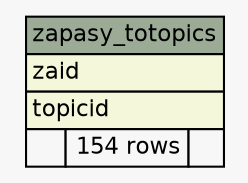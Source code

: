 // dot 2.38.0 on Mac OS X 10.9.4
// SchemaSpy rev 590
digraph "zapasy_totopics" {
  graph [
    rankdir="RL"
    bgcolor="#f7f7f7"
    nodesep="0.18"
    ranksep="0.46"
    fontname="Helvetica"
    fontsize="11"
  ];
  node [
    fontname="Helvetica"
    fontsize="11"
    shape="plaintext"
  ];
  edge [
    arrowsize="0.8"
  ];
  "zapasy_totopics" [
    label=<
    <TABLE BORDER="0" CELLBORDER="1" CELLSPACING="0" BGCOLOR="#ffffff">
      <TR><TD COLSPAN="3" BGCOLOR="#9bab96" ALIGN="CENTER">zapasy_totopics</TD></TR>
      <TR><TD PORT="zaid" COLSPAN="3" BGCOLOR="#f4f7da" ALIGN="LEFT">zaid</TD></TR>
      <TR><TD PORT="topicid" COLSPAN="3" BGCOLOR="#f4f7da" ALIGN="LEFT">topicid</TD></TR>
      <TR><TD ALIGN="LEFT" BGCOLOR="#f7f7f7">  </TD><TD ALIGN="RIGHT" BGCOLOR="#f7f7f7">154 rows</TD><TD ALIGN="RIGHT" BGCOLOR="#f7f7f7">  </TD></TR>
    </TABLE>>
    URL="tables/zapasy_totopics.html"
    tooltip="zapasy_totopics"
  ];
}
